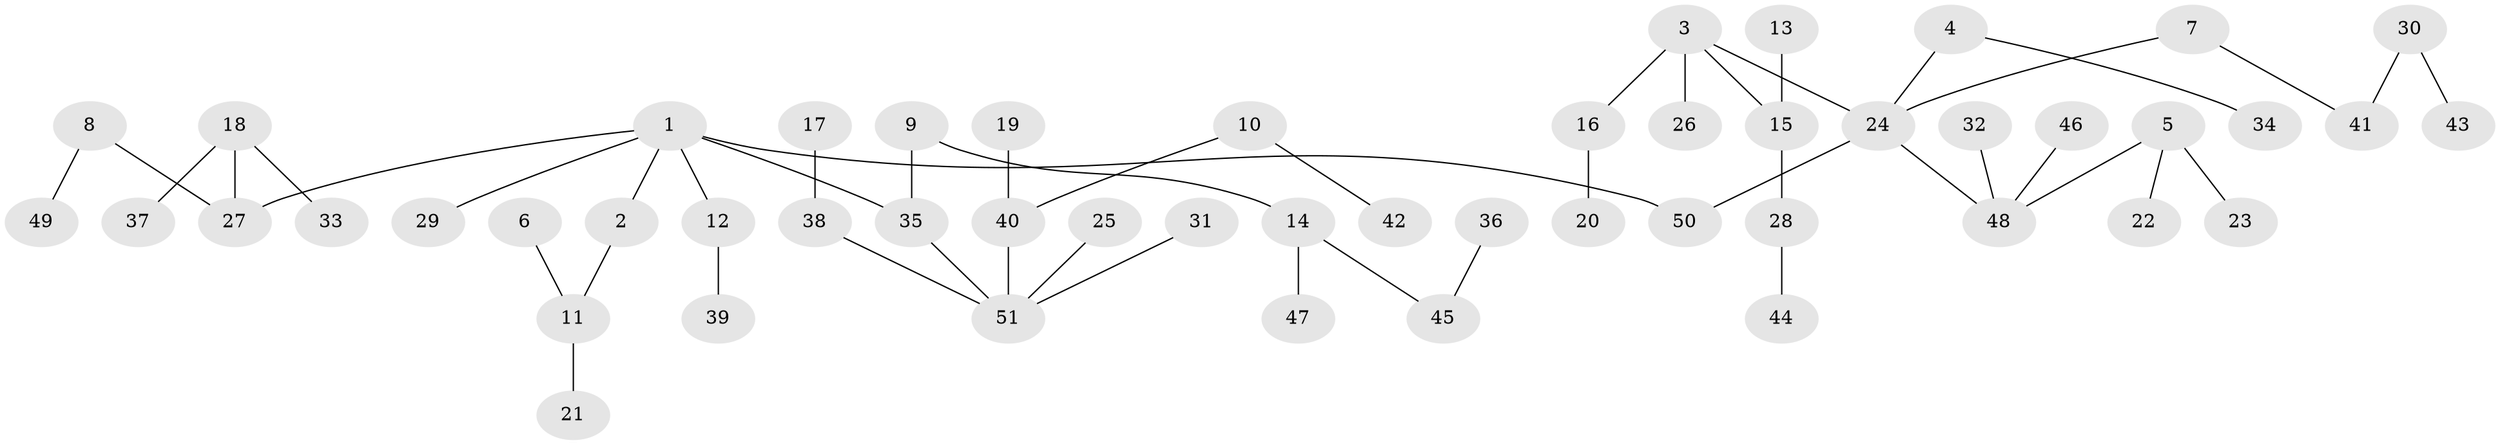 // original degree distribution, {3: 0.09803921568627451, 5: 0.0196078431372549, 2: 0.27450980392156865, 4: 0.10784313725490197, 7: 0.00980392156862745, 6: 0.00980392156862745, 1: 0.4803921568627451}
// Generated by graph-tools (version 1.1) at 2025/02/03/09/25 03:02:19]
// undirected, 51 vertices, 50 edges
graph export_dot {
graph [start="1"]
  node [color=gray90,style=filled];
  1;
  2;
  3;
  4;
  5;
  6;
  7;
  8;
  9;
  10;
  11;
  12;
  13;
  14;
  15;
  16;
  17;
  18;
  19;
  20;
  21;
  22;
  23;
  24;
  25;
  26;
  27;
  28;
  29;
  30;
  31;
  32;
  33;
  34;
  35;
  36;
  37;
  38;
  39;
  40;
  41;
  42;
  43;
  44;
  45;
  46;
  47;
  48;
  49;
  50;
  51;
  1 -- 2 [weight=1.0];
  1 -- 12 [weight=1.0];
  1 -- 27 [weight=1.0];
  1 -- 29 [weight=1.0];
  1 -- 35 [weight=1.0];
  1 -- 50 [weight=1.0];
  2 -- 11 [weight=1.0];
  3 -- 15 [weight=1.0];
  3 -- 16 [weight=1.0];
  3 -- 24 [weight=1.0];
  3 -- 26 [weight=1.0];
  4 -- 24 [weight=1.0];
  4 -- 34 [weight=1.0];
  5 -- 22 [weight=1.0];
  5 -- 23 [weight=1.0];
  5 -- 48 [weight=1.0];
  6 -- 11 [weight=1.0];
  7 -- 24 [weight=1.0];
  7 -- 41 [weight=1.0];
  8 -- 27 [weight=1.0];
  8 -- 49 [weight=1.0];
  9 -- 14 [weight=1.0];
  9 -- 35 [weight=1.0];
  10 -- 40 [weight=1.0];
  10 -- 42 [weight=1.0];
  11 -- 21 [weight=1.0];
  12 -- 39 [weight=1.0];
  13 -- 15 [weight=1.0];
  14 -- 45 [weight=1.0];
  14 -- 47 [weight=1.0];
  15 -- 28 [weight=1.0];
  16 -- 20 [weight=1.0];
  17 -- 38 [weight=1.0];
  18 -- 27 [weight=1.0];
  18 -- 33 [weight=1.0];
  18 -- 37 [weight=1.0];
  19 -- 40 [weight=1.0];
  24 -- 48 [weight=1.0];
  24 -- 50 [weight=1.0];
  25 -- 51 [weight=1.0];
  28 -- 44 [weight=1.0];
  30 -- 41 [weight=1.0];
  30 -- 43 [weight=1.0];
  31 -- 51 [weight=1.0];
  32 -- 48 [weight=1.0];
  35 -- 51 [weight=1.0];
  36 -- 45 [weight=1.0];
  38 -- 51 [weight=1.0];
  40 -- 51 [weight=1.0];
  46 -- 48 [weight=1.0];
}
